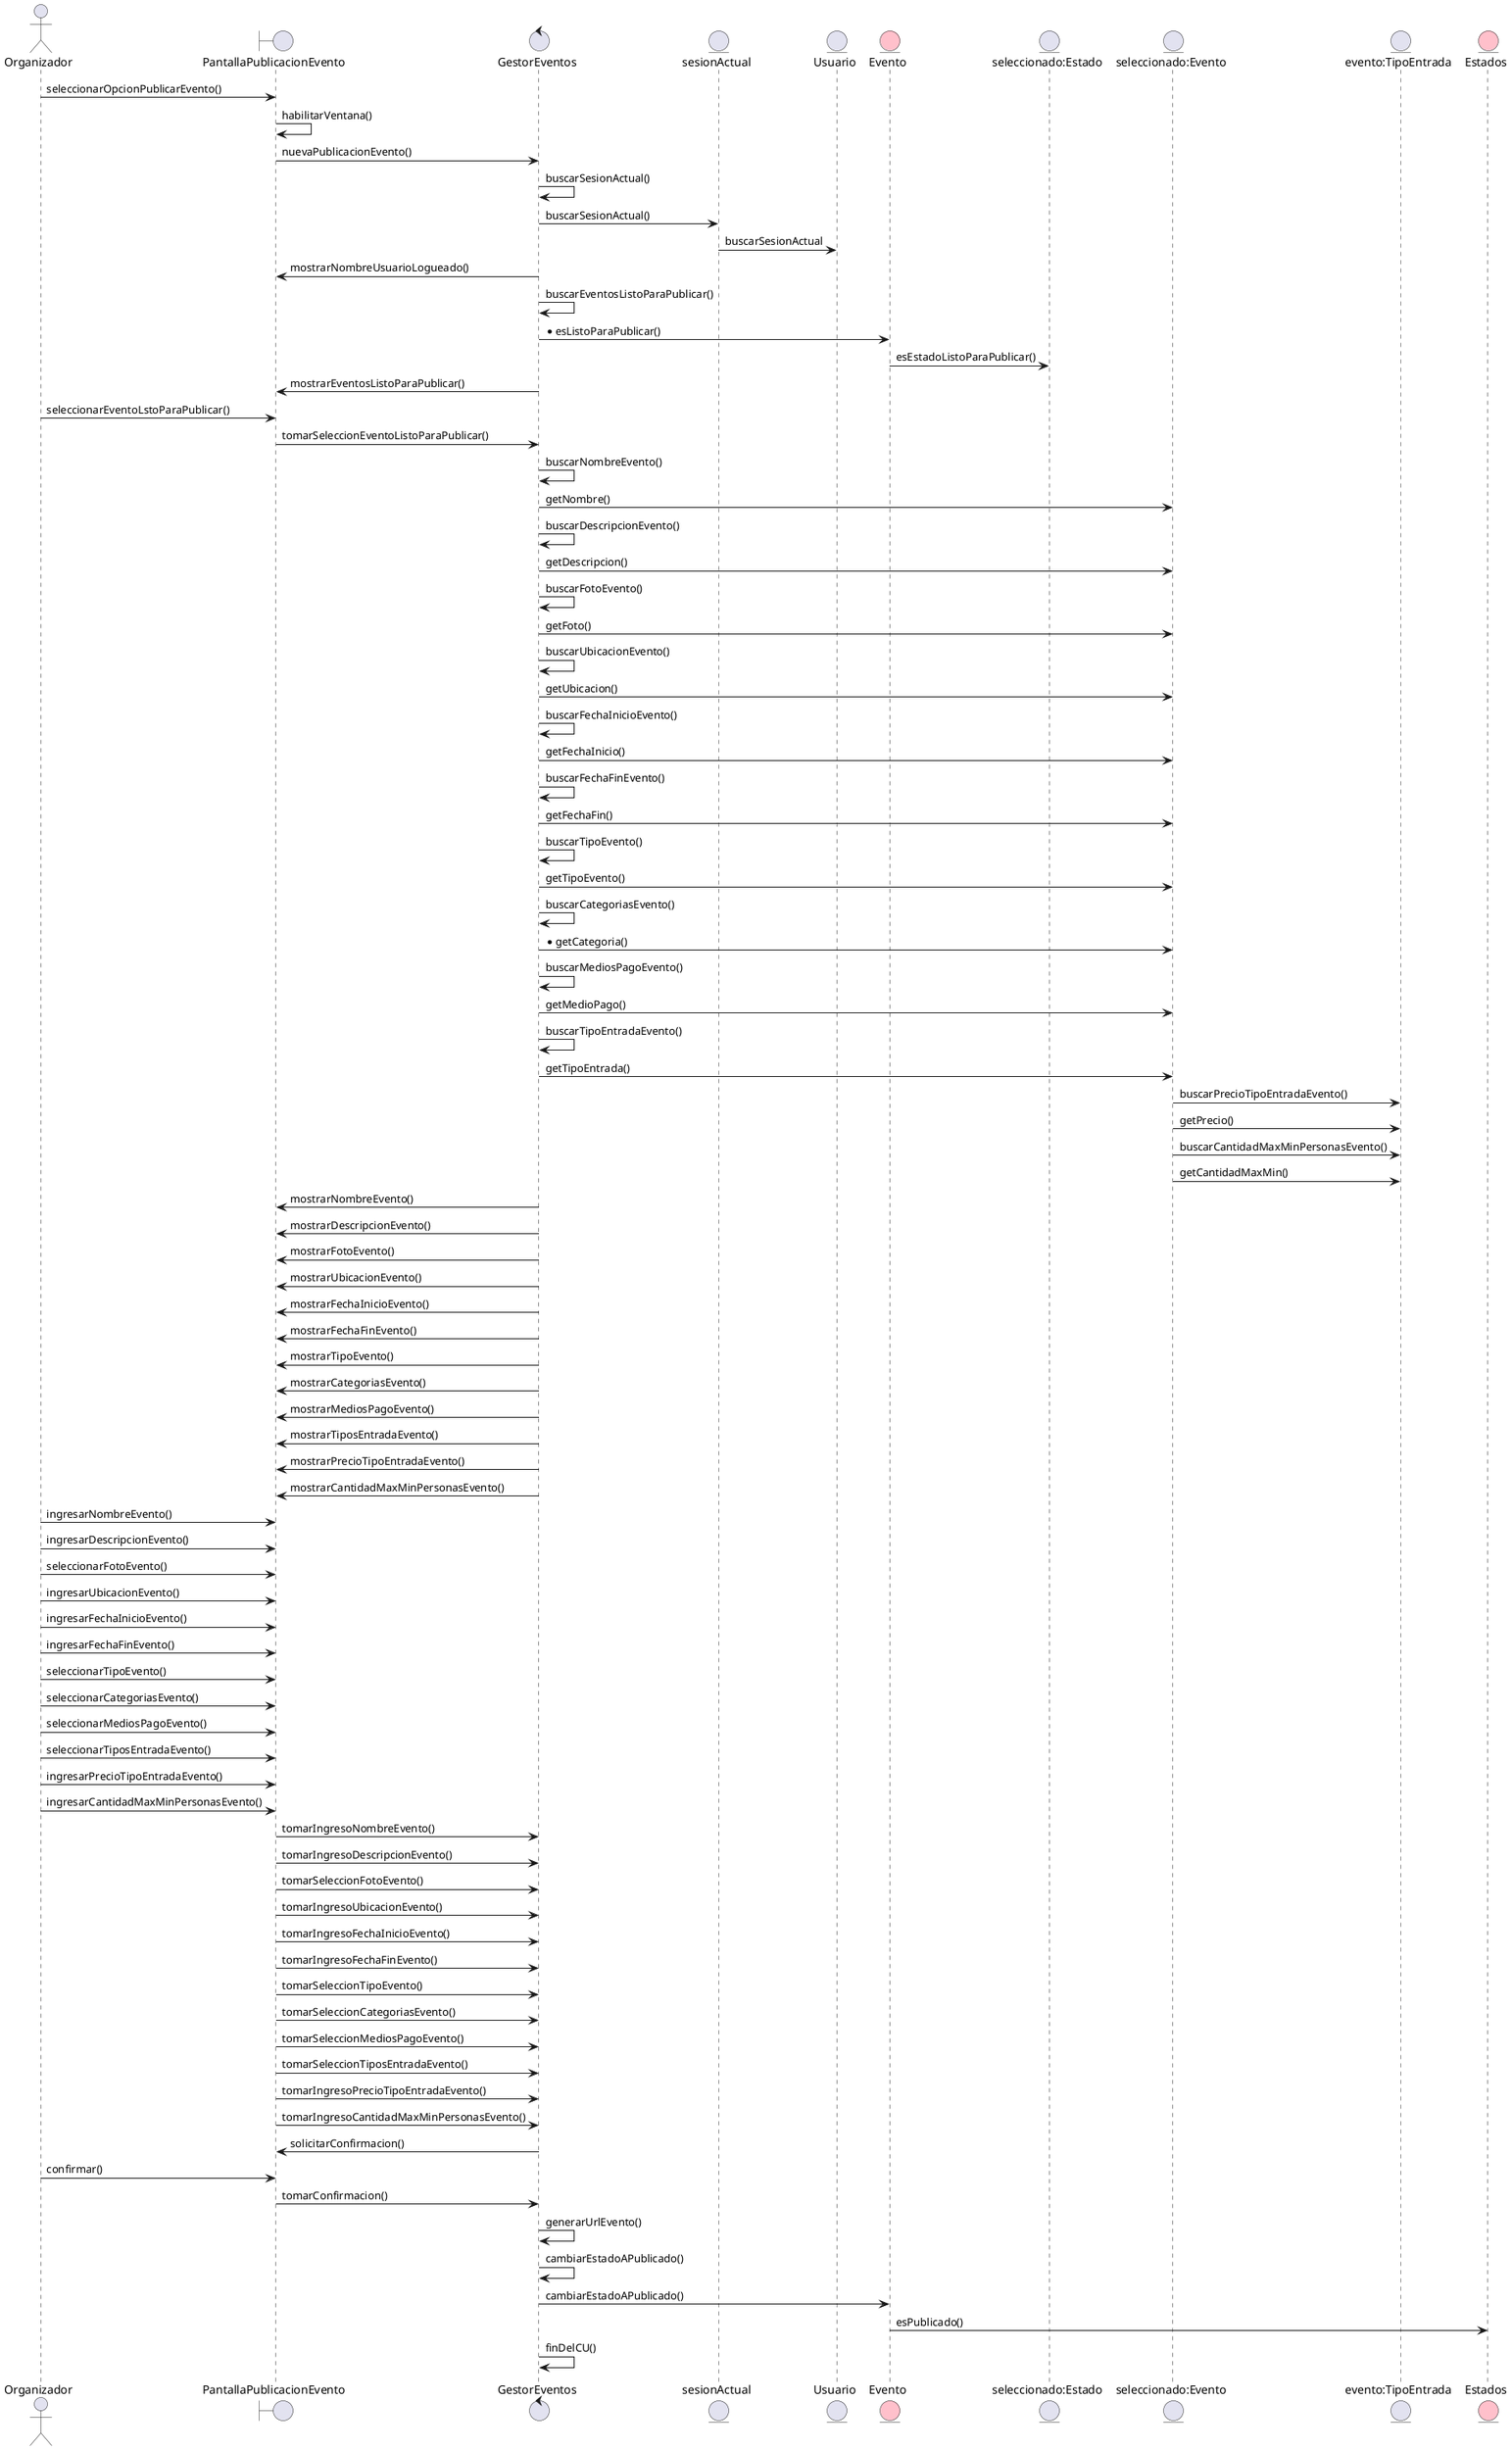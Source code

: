 @startuml
actor Organizador
boundary PantallaPublicacionEvento
control GestorEventos
entity sesionActual
entity Usuario
entity Evento #Pink
entity "seleccionado:Estado" as Estado
entity "seleccionado:Evento" as SEvento
entity "evento:TipoEntrada" as TEntrada
entity Estados #Pink

Organizador -> PantallaPublicacionEvento: seleccionarOpcionPublicarEvento()
PantallaPublicacionEvento -> PantallaPublicacionEvento: habilitarVentana()
PantallaPublicacionEvento -> GestorEventos: nuevaPublicacionEvento()
GestorEventos -> GestorEventos: buscarSesionActual()
GestorEventos -> sesionActual: buscarSesionActual()
sesionActual -> Usuario: buscarSesionActual
GestorEventos -> PantallaPublicacionEvento: mostrarNombreUsuarioLogueado()
GestorEventos -> GestorEventos: buscarEventosListoParaPublicar()
GestorEventos -> Evento: *esListoParaPublicar()
Evento -> Estado: esEstadoListoParaPublicar()
GestorEventos -> PantallaPublicacionEvento: mostrarEventosListoParaPublicar()
Organizador -> PantallaPublicacionEvento: seleccionarEventoLstoParaPublicar()
PantallaPublicacionEvento -> GestorEventos: tomarSeleccionEventoListoParaPublicar()

GestorEventos -> GestorEventos: buscarNombreEvento()
GestorEventos -> SEvento: getNombre()

GestorEventos -> GestorEventos: buscarDescripcionEvento()
GestorEventos -> SEvento: getDescripcion()

GestorEventos -> GestorEventos: buscarFotoEvento()
GestorEventos -> SEvento: getFoto()

GestorEventos -> GestorEventos: buscarUbicacionEvento()
GestorEventos -> SEvento: getUbicacion()

GestorEventos -> GestorEventos: buscarFechaInicioEvento()
GestorEventos -> SEvento: getFechaInicio()

GestorEventos -> GestorEventos: buscarFechaFinEvento()
GestorEventos -> SEvento: getFechaFin()

GestorEventos -> GestorEventos: buscarTipoEvento()
GestorEventos -> SEvento: getTipoEvento()

GestorEventos -> GestorEventos: buscarCategoriasEvento()
GestorEventos -> SEvento: *getCategoria()

GestorEventos -> GestorEventos: buscarMediosPagoEvento()
GestorEventos -> SEvento: getMedioPago()

GestorEventos -> GestorEventos: buscarTipoEntradaEvento()
GestorEventos -> SEvento: getTipoEntrada()


SEvento -> TEntrada: buscarPrecioTipoEntradaEvento()
SEvento -> TEntrada: getPrecio()

SEvento -> TEntrada: buscarCantidadMaxMinPersonasEvento()
SEvento -> TEntrada: getCantidadMaxMin()


GestorEventos -> PantallaPublicacionEvento: mostrarNombreEvento()
GestorEventos -> PantallaPublicacionEvento: mostrarDescripcionEvento()
GestorEventos -> PantallaPublicacionEvento: mostrarFotoEvento()
GestorEventos -> PantallaPublicacionEvento: mostrarUbicacionEvento()
GestorEventos -> PantallaPublicacionEvento: mostrarFechaInicioEvento()
GestorEventos -> PantallaPublicacionEvento: mostrarFechaFinEvento()
GestorEventos -> PantallaPublicacionEvento: mostrarTipoEvento()
GestorEventos -> PantallaPublicacionEvento: mostrarCategoriasEvento()
GestorEventos -> PantallaPublicacionEvento: mostrarMediosPagoEvento()
GestorEventos -> PantallaPublicacionEvento: mostrarTiposEntradaEvento()
GestorEventos -> PantallaPublicacionEvento: mostrarPrecioTipoEntradaEvento()
GestorEventos -> PantallaPublicacionEvento: mostrarCantidadMaxMinPersonasEvento()



Organizador -> PantallaPublicacionEvento: ingresarNombreEvento()
Organizador -> PantallaPublicacionEvento: ingresarDescripcionEvento()
Organizador -> PantallaPublicacionEvento: seleccionarFotoEvento()
Organizador -> PantallaPublicacionEvento: ingresarUbicacionEvento()
Organizador -> PantallaPublicacionEvento: ingresarFechaInicioEvento()
Organizador -> PantallaPublicacionEvento: ingresarFechaFinEvento()
Organizador -> PantallaPublicacionEvento: seleccionarTipoEvento()
Organizador -> PantallaPublicacionEvento: seleccionarCategoriasEvento()
Organizador -> PantallaPublicacionEvento: seleccionarMediosPagoEvento()
Organizador -> PantallaPublicacionEvento: seleccionarTiposEntradaEvento()
Organizador -> PantallaPublicacionEvento: ingresarPrecioTipoEntradaEvento()
Organizador -> PantallaPublicacionEvento: ingresarCantidadMaxMinPersonasEvento()

PantallaPublicacionEvento -> GestorEventos: tomarIngresoNombreEvento()
PantallaPublicacionEvento -> GestorEventos: tomarIngresoDescripcionEvento()
PantallaPublicacionEvento -> GestorEventos: tomarSeleccionFotoEvento()
PantallaPublicacionEvento -> GestorEventos: tomarIngresoUbicacionEvento()
PantallaPublicacionEvento -> GestorEventos: tomarIngresoFechaInicioEvento()
PantallaPublicacionEvento -> GestorEventos: tomarIngresoFechaFinEvento()
PantallaPublicacionEvento -> GestorEventos: tomarSeleccionTipoEvento()
PantallaPublicacionEvento -> GestorEventos: tomarSeleccionCategoriasEvento()
PantallaPublicacionEvento -> GestorEventos: tomarSeleccionMediosPagoEvento()
PantallaPublicacionEvento -> GestorEventos: tomarSeleccionTiposEntradaEvento()
PantallaPublicacionEvento -> GestorEventos: tomarIngresoPrecioTipoEntradaEvento()
PantallaPublicacionEvento -> GestorEventos: tomarIngresoCantidadMaxMinPersonasEvento()

GestorEventos -> PantallaPublicacionEvento: solicitarConfirmacion()
Organizador -> PantallaPublicacionEvento: confirmar()
PantallaPublicacionEvento -> GestorEventos: tomarConfirmacion()

GestorEventos -> GestorEventos: generarUrlEvento()
GestorEventos -> GestorEventos: cambiarEstadoAPublicado()
GestorEventos -> Evento: cambiarEstadoAPublicado()
Evento -> Estados: esPublicado()
GestorEventos -> GestorEventos: finDelCU()


@enduml